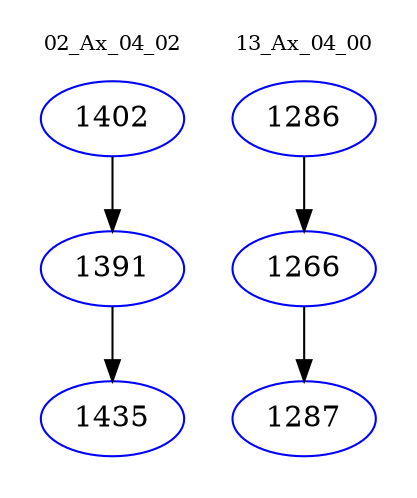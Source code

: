 digraph{
subgraph cluster_0 {
color = white
label = "02_Ax_04_02";
fontsize=10;
T0_1402 [label="1402", color="blue"]
T0_1402 -> T0_1391 [color="black"]
T0_1391 [label="1391", color="blue"]
T0_1391 -> T0_1435 [color="black"]
T0_1435 [label="1435", color="blue"]
}
subgraph cluster_1 {
color = white
label = "13_Ax_04_00";
fontsize=10;
T1_1286 [label="1286", color="blue"]
T1_1286 -> T1_1266 [color="black"]
T1_1266 [label="1266", color="blue"]
T1_1266 -> T1_1287 [color="black"]
T1_1287 [label="1287", color="blue"]
}
}
